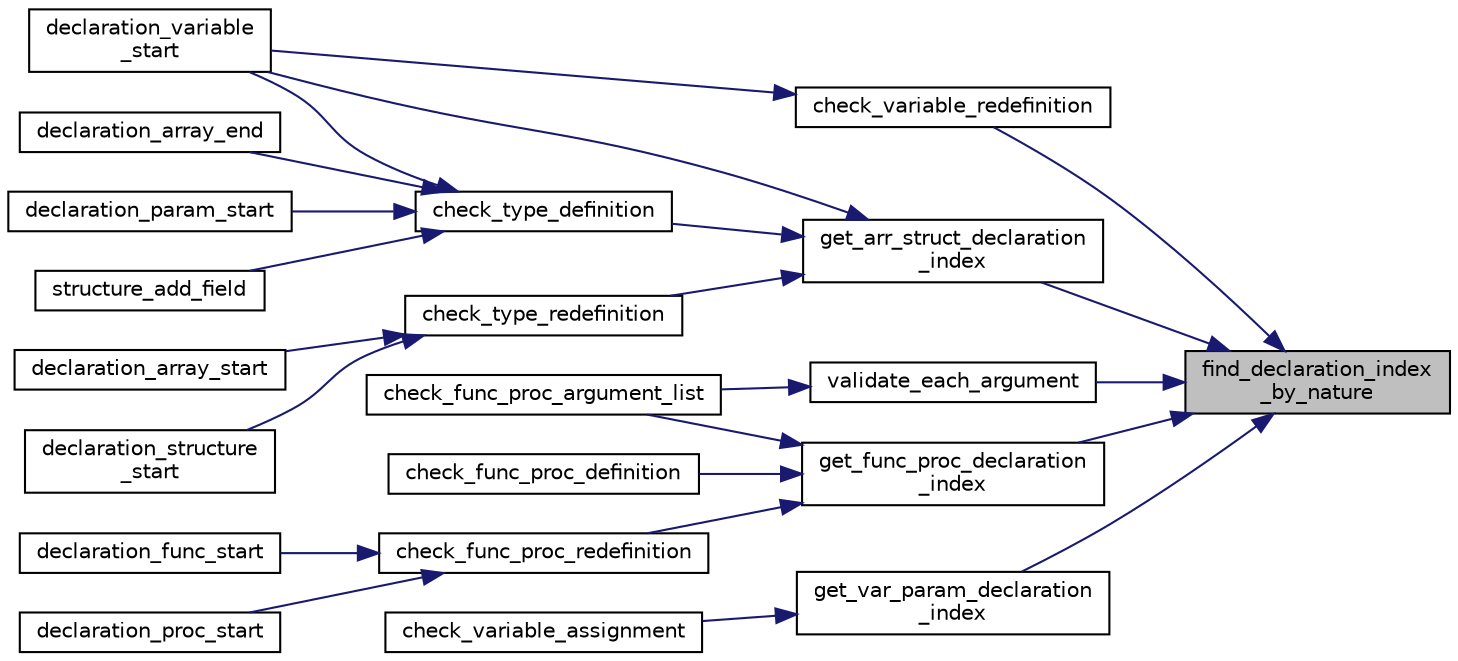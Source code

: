 digraph "find_declaration_index_by_nature"
{
 // LATEX_PDF_SIZE
  edge [fontname="Helvetica",fontsize="10",labelfontname="Helvetica",labelfontsize="10"];
  node [fontname="Helvetica",fontsize="10",shape=record];
  rankdir="RL";
  Node1 [label="find_declaration_index\l_by_nature",height=0.2,width=0.4,color="black", fillcolor="grey75", style="filled", fontcolor="black",tooltip="Finds the index of a declaration with the specified lexicographic index and nature...."];
  Node1 -> Node2 [dir="back",color="midnightblue",fontsize="10",style="solid",fontname="Helvetica"];
  Node2 [label="check_variable_redefinition",height=0.2,width=0.4,color="black", fillcolor="white", style="filled",URL="$da/d3a/variable__validation_8c.html#a9516a6e44a11928cf63ddf2d18960920",tooltip="Checks if a variable has been redefined."];
  Node2 -> Node3 [dir="back",color="midnightblue",fontsize="10",style="solid",fontname="Helvetica"];
  Node3 [label="declaration_variable\l_start",height=0.2,width=0.4,color="black", fillcolor="white", style="filled",URL="$de/d23/variable__manager_8c.html#af85e197b346ed860553f44112be19c28",tooltip="Starts the declaration of a variable."];
  Node1 -> Node4 [dir="back",color="midnightblue",fontsize="10",style="solid",fontname="Helvetica"];
  Node4 [label="get_arr_struct_declaration\l_index",height=0.2,width=0.4,color="black", fillcolor="white", style="filled",URL="$d2/d71/type__validation_8c.html#a2826420c3e7c29f271899a3b50ac40c8",tooltip="Retrieves the declaration index of an array or struct."];
  Node4 -> Node5 [dir="back",color="midnightblue",fontsize="10",style="solid",fontname="Helvetica"];
  Node5 [label="check_type_definition",height=0.2,width=0.4,color="black", fillcolor="white", style="filled",URL="$d2/d71/type__validation_8c.html#ab2be243b7af9ae3fdecace4260ed430d",tooltip="Validates the definition of a type."];
  Node5 -> Node6 [dir="back",color="midnightblue",fontsize="10",style="solid",fontname="Helvetica"];
  Node6 [label="declaration_array_end",height=0.2,width=0.4,color="black", fillcolor="white", style="filled",URL="$d3/d13/array__manager_8c.html#aed3142335b3245bff94bbd4dde0d47f9",tooltip=" "];
  Node5 -> Node7 [dir="back",color="midnightblue",fontsize="10",style="solid",fontname="Helvetica"];
  Node7 [label="declaration_param_start",height=0.2,width=0.4,color="black", fillcolor="white", style="filled",URL="$de/d23/variable__manager_8c.html#a0156a227fd1b11089557e8562aabb8dc",tooltip="Starts the declaration of a parameter."];
  Node5 -> Node3 [dir="back",color="midnightblue",fontsize="10",style="solid",fontname="Helvetica"];
  Node5 -> Node8 [dir="back",color="midnightblue",fontsize="10",style="solid",fontname="Helvetica"];
  Node8 [label="structure_add_field",height=0.2,width=0.4,color="black", fillcolor="white", style="filled",URL="$d1/da1/structure__manager_8c.html#a91ddb0e97f567e2ee1c85cdf6cb4833c",tooltip="Adds a field to the current structure declaration."];
  Node4 -> Node9 [dir="back",color="midnightblue",fontsize="10",style="solid",fontname="Helvetica"];
  Node9 [label="check_type_redefinition",height=0.2,width=0.4,color="black", fillcolor="white", style="filled",URL="$d2/d71/type__validation_8c.html#ad0ff0ffaf64af0526cea2fc312001686",tooltip="Checks if a type has been redefined."];
  Node9 -> Node10 [dir="back",color="midnightblue",fontsize="10",style="solid",fontname="Helvetica"];
  Node10 [label="declaration_array_start",height=0.2,width=0.4,color="black", fillcolor="white", style="filled",URL="$d3/d13/array__manager_8c.html#a2bb30a00cd527c3decfe286173f052e1",tooltip="Starts the declaration of an array."];
  Node9 -> Node11 [dir="back",color="midnightblue",fontsize="10",style="solid",fontname="Helvetica"];
  Node11 [label="declaration_structure\l_start",height=0.2,width=0.4,color="black", fillcolor="white", style="filled",URL="$d1/da1/structure__manager_8c.html#aa577dea532d7d7c93aca4df9fa53235c",tooltip="Starts the declaration of a structure."];
  Node4 -> Node3 [dir="back",color="midnightblue",fontsize="10",style="solid",fontname="Helvetica"];
  Node1 -> Node12 [dir="back",color="midnightblue",fontsize="10",style="solid",fontname="Helvetica"];
  Node12 [label="get_func_proc_declaration\l_index",height=0.2,width=0.4,color="black", fillcolor="white", style="filled",URL="$d0/d8b/func__proc__validation_8c.html#a1165dc252af5075d0e0b35c836d92315",tooltip="Retrieves the declaration index of a function or procedure."];
  Node12 -> Node13 [dir="back",color="midnightblue",fontsize="10",style="solid",fontname="Helvetica"];
  Node13 [label="check_func_proc_argument_list",height=0.2,width=0.4,color="black", fillcolor="white", style="filled",URL="$d0/d8b/func__proc__validation_8c.html#afafcd50f3eee0ad1e7debef6b3df9f2e",tooltip="Validates the argument list of a function."];
  Node12 -> Node14 [dir="back",color="midnightblue",fontsize="10",style="solid",fontname="Helvetica"];
  Node14 [label="check_func_proc_definition",height=0.2,width=0.4,color="black", fillcolor="white", style="filled",URL="$d0/d8b/func__proc__validation_8c.html#a3ae1164529326a68c7fd80deeebc846d",tooltip="Validates the definition of a function or procedure."];
  Node12 -> Node15 [dir="back",color="midnightblue",fontsize="10",style="solid",fontname="Helvetica"];
  Node15 [label="check_func_proc_redefinition",height=0.2,width=0.4,color="black", fillcolor="white", style="filled",URL="$d0/d8b/func__proc__validation_8c.html#a8411cbcac96e774b3d92ba56cd92d927",tooltip="Checks if a function or procedure has been redefined."];
  Node15 -> Node16 [dir="back",color="midnightblue",fontsize="10",style="solid",fontname="Helvetica"];
  Node16 [label="declaration_func_start",height=0.2,width=0.4,color="black", fillcolor="white", style="filled",URL="$dc/d66/func__proc__manager_8c.html#ad308181286b701d8a073ea5416924e1d",tooltip="Starts the declaration of a function."];
  Node15 -> Node17 [dir="back",color="midnightblue",fontsize="10",style="solid",fontname="Helvetica"];
  Node17 [label="declaration_proc_start",height=0.2,width=0.4,color="black", fillcolor="white", style="filled",URL="$dc/d66/func__proc__manager_8c.html#a1423e71098aec906db6b648a65845296",tooltip="Starts the declaration of a procedure."];
  Node1 -> Node18 [dir="back",color="midnightblue",fontsize="10",style="solid",fontname="Helvetica"];
  Node18 [label="get_var_param_declaration\l_index",height=0.2,width=0.4,color="black", fillcolor="white", style="filled",URL="$da/d3a/variable__validation_8c.html#a9e6d710dd00724c657461fc6b0618433",tooltip="Retrieves the declaration index of a variable or parameter."];
  Node18 -> Node19 [dir="back",color="midnightblue",fontsize="10",style="solid",fontname="Helvetica"];
  Node19 [label="check_variable_assignment",height=0.2,width=0.4,color="black", fillcolor="white", style="filled",URL="$d6/d4c/assignment__validation_8c.html#a4fde6de79346a9e0cdb168b7c802fccc",tooltip="Checks if an assinement to a variable is valid."];
  Node1 -> Node20 [dir="back",color="midnightblue",fontsize="10",style="solid",fontname="Helvetica"];
  Node20 [label="validate_each_argument",height=0.2,width=0.4,color="black", fillcolor="white", style="filled",URL="$d8/df9/argument__validation_8c.html#a54918205825f0889509b660b5fc4db90",tooltip="Validates the type of each argument provided in a function call."];
  Node20 -> Node13 [dir="back",color="midnightblue",fontsize="10",style="solid",fontname="Helvetica"];
}
